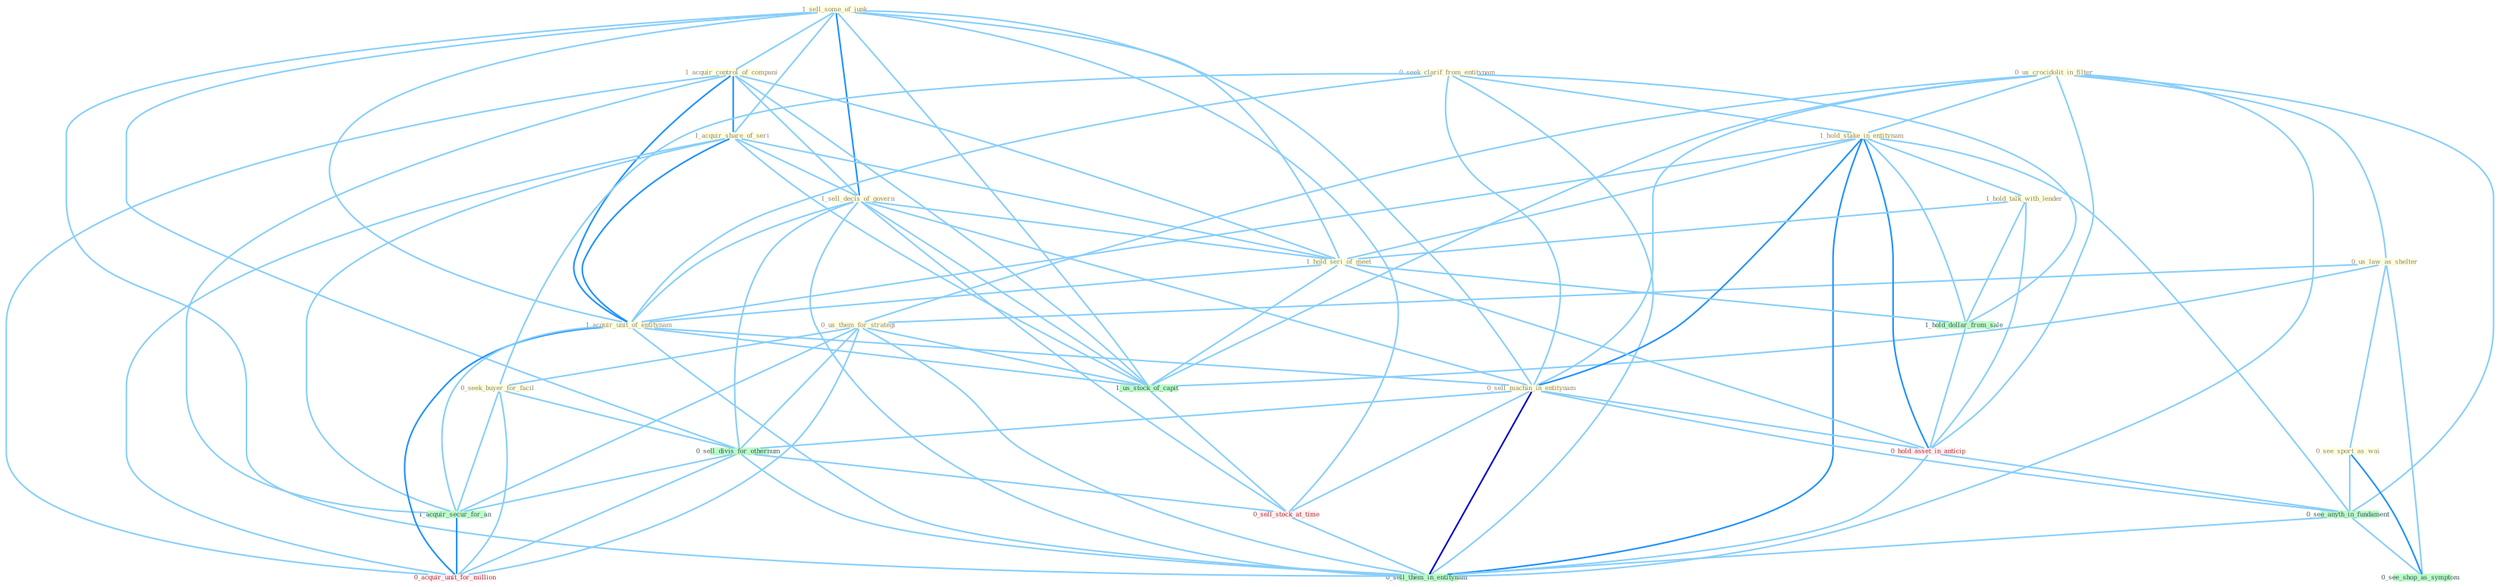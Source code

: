 Graph G{ 
    node
    [shape=polygon,style=filled,width=.5,height=.06,color="#BDFCC9",fixedsize=true,fontsize=4,
    fontcolor="#2f4f4f"];
    {node
    [color="#ffffe0", fontcolor="#8b7d6b"] "0_us_crocidolit_in_filter " "0_us_law_as_shelter " "1_sell_some_of_junk " "1_acquir_control_of_compani " "1_acquir_share_of_seri " "0_seek_clarif_from_entitynam " "1_hold_stake_in_entitynam " "0_us_them_for_strategi " "0_seek_buyer_for_facil " "0_see_sport_as_wai " "1_sell_decis_of_govern " "1_hold_talk_with_lender " "1_hold_seri_of_meet " "1_acquir_unit_of_entitynam " "0_sell_machin_in_entitynam "}
{node [color="#fff0f5", fontcolor="#b22222"] "0_hold_asset_in_anticip " "0_sell_stock_at_time " "0_acquir_unit_for_million "}
edge [color="#B0E2FF"];

	"0_us_crocidolit_in_filter " -- "0_us_law_as_shelter " [w="1", color="#87cefa" ];
	"0_us_crocidolit_in_filter " -- "1_hold_stake_in_entitynam " [w="1", color="#87cefa" ];
	"0_us_crocidolit_in_filter " -- "0_us_them_for_strategi " [w="1", color="#87cefa" ];
	"0_us_crocidolit_in_filter " -- "0_sell_machin_in_entitynam " [w="1", color="#87cefa" ];
	"0_us_crocidolit_in_filter " -- "1_us_stock_of_capit " [w="1", color="#87cefa" ];
	"0_us_crocidolit_in_filter " -- "0_hold_asset_in_anticip " [w="1", color="#87cefa" ];
	"0_us_crocidolit_in_filter " -- "0_see_anyth_in_fundament " [w="1", color="#87cefa" ];
	"0_us_crocidolit_in_filter " -- "0_sell_them_in_entitynam " [w="1", color="#87cefa" ];
	"0_us_law_as_shelter " -- "0_us_them_for_strategi " [w="1", color="#87cefa" ];
	"0_us_law_as_shelter " -- "0_see_sport_as_wai " [w="1", color="#87cefa" ];
	"0_us_law_as_shelter " -- "1_us_stock_of_capit " [w="1", color="#87cefa" ];
	"0_us_law_as_shelter " -- "0_see_shop_as_symptom " [w="1", color="#87cefa" ];
	"1_sell_some_of_junk " -- "1_acquir_control_of_compani " [w="1", color="#87cefa" ];
	"1_sell_some_of_junk " -- "1_acquir_share_of_seri " [w="1", color="#87cefa" ];
	"1_sell_some_of_junk " -- "1_sell_decis_of_govern " [w="2", color="#1e90ff" , len=0.8];
	"1_sell_some_of_junk " -- "1_hold_seri_of_meet " [w="1", color="#87cefa" ];
	"1_sell_some_of_junk " -- "1_acquir_unit_of_entitynam " [w="1", color="#87cefa" ];
	"1_sell_some_of_junk " -- "0_sell_machin_in_entitynam " [w="1", color="#87cefa" ];
	"1_sell_some_of_junk " -- "0_sell_divis_for_othernum " [w="1", color="#87cefa" ];
	"1_sell_some_of_junk " -- "1_us_stock_of_capit " [w="1", color="#87cefa" ];
	"1_sell_some_of_junk " -- "0_sell_stock_at_time " [w="1", color="#87cefa" ];
	"1_sell_some_of_junk " -- "0_sell_them_in_entitynam " [w="1", color="#87cefa" ];
	"1_acquir_control_of_compani " -- "1_acquir_share_of_seri " [w="2", color="#1e90ff" , len=0.8];
	"1_acquir_control_of_compani " -- "1_sell_decis_of_govern " [w="1", color="#87cefa" ];
	"1_acquir_control_of_compani " -- "1_hold_seri_of_meet " [w="1", color="#87cefa" ];
	"1_acquir_control_of_compani " -- "1_acquir_unit_of_entitynam " [w="2", color="#1e90ff" , len=0.8];
	"1_acquir_control_of_compani " -- "1_acquir_secur_for_an " [w="1", color="#87cefa" ];
	"1_acquir_control_of_compani " -- "1_us_stock_of_capit " [w="1", color="#87cefa" ];
	"1_acquir_control_of_compani " -- "0_acquir_unit_for_million " [w="1", color="#87cefa" ];
	"1_acquir_share_of_seri " -- "1_sell_decis_of_govern " [w="1", color="#87cefa" ];
	"1_acquir_share_of_seri " -- "1_hold_seri_of_meet " [w="1", color="#87cefa" ];
	"1_acquir_share_of_seri " -- "1_acquir_unit_of_entitynam " [w="2", color="#1e90ff" , len=0.8];
	"1_acquir_share_of_seri " -- "1_acquir_secur_for_an " [w="1", color="#87cefa" ];
	"1_acquir_share_of_seri " -- "1_us_stock_of_capit " [w="1", color="#87cefa" ];
	"1_acquir_share_of_seri " -- "0_acquir_unit_for_million " [w="1", color="#87cefa" ];
	"0_seek_clarif_from_entitynam " -- "1_hold_stake_in_entitynam " [w="1", color="#87cefa" ];
	"0_seek_clarif_from_entitynam " -- "0_seek_buyer_for_facil " [w="1", color="#87cefa" ];
	"0_seek_clarif_from_entitynam " -- "1_acquir_unit_of_entitynam " [w="1", color="#87cefa" ];
	"0_seek_clarif_from_entitynam " -- "0_sell_machin_in_entitynam " [w="1", color="#87cefa" ];
	"0_seek_clarif_from_entitynam " -- "1_hold_dollar_from_sale " [w="1", color="#87cefa" ];
	"0_seek_clarif_from_entitynam " -- "0_sell_them_in_entitynam " [w="1", color="#87cefa" ];
	"1_hold_stake_in_entitynam " -- "1_hold_talk_with_lender " [w="1", color="#87cefa" ];
	"1_hold_stake_in_entitynam " -- "1_hold_seri_of_meet " [w="1", color="#87cefa" ];
	"1_hold_stake_in_entitynam " -- "1_acquir_unit_of_entitynam " [w="1", color="#87cefa" ];
	"1_hold_stake_in_entitynam " -- "0_sell_machin_in_entitynam " [w="2", color="#1e90ff" , len=0.8];
	"1_hold_stake_in_entitynam " -- "1_hold_dollar_from_sale " [w="1", color="#87cefa" ];
	"1_hold_stake_in_entitynam " -- "0_hold_asset_in_anticip " [w="2", color="#1e90ff" , len=0.8];
	"1_hold_stake_in_entitynam " -- "0_see_anyth_in_fundament " [w="1", color="#87cefa" ];
	"1_hold_stake_in_entitynam " -- "0_sell_them_in_entitynam " [w="2", color="#1e90ff" , len=0.8];
	"0_us_them_for_strategi " -- "0_seek_buyer_for_facil " [w="1", color="#87cefa" ];
	"0_us_them_for_strategi " -- "0_sell_divis_for_othernum " [w="1", color="#87cefa" ];
	"0_us_them_for_strategi " -- "1_acquir_secur_for_an " [w="1", color="#87cefa" ];
	"0_us_them_for_strategi " -- "1_us_stock_of_capit " [w="1", color="#87cefa" ];
	"0_us_them_for_strategi " -- "0_acquir_unit_for_million " [w="1", color="#87cefa" ];
	"0_us_them_for_strategi " -- "0_sell_them_in_entitynam " [w="1", color="#87cefa" ];
	"0_seek_buyer_for_facil " -- "0_sell_divis_for_othernum " [w="1", color="#87cefa" ];
	"0_seek_buyer_for_facil " -- "1_acquir_secur_for_an " [w="1", color="#87cefa" ];
	"0_seek_buyer_for_facil " -- "0_acquir_unit_for_million " [w="1", color="#87cefa" ];
	"0_see_sport_as_wai " -- "0_see_anyth_in_fundament " [w="1", color="#87cefa" ];
	"0_see_sport_as_wai " -- "0_see_shop_as_symptom " [w="2", color="#1e90ff" , len=0.8];
	"1_sell_decis_of_govern " -- "1_hold_seri_of_meet " [w="1", color="#87cefa" ];
	"1_sell_decis_of_govern " -- "1_acquir_unit_of_entitynam " [w="1", color="#87cefa" ];
	"1_sell_decis_of_govern " -- "0_sell_machin_in_entitynam " [w="1", color="#87cefa" ];
	"1_sell_decis_of_govern " -- "0_sell_divis_for_othernum " [w="1", color="#87cefa" ];
	"1_sell_decis_of_govern " -- "1_us_stock_of_capit " [w="1", color="#87cefa" ];
	"1_sell_decis_of_govern " -- "0_sell_stock_at_time " [w="1", color="#87cefa" ];
	"1_sell_decis_of_govern " -- "0_sell_them_in_entitynam " [w="1", color="#87cefa" ];
	"1_hold_talk_with_lender " -- "1_hold_seri_of_meet " [w="1", color="#87cefa" ];
	"1_hold_talk_with_lender " -- "1_hold_dollar_from_sale " [w="1", color="#87cefa" ];
	"1_hold_talk_with_lender " -- "0_hold_asset_in_anticip " [w="1", color="#87cefa" ];
	"1_hold_seri_of_meet " -- "1_acquir_unit_of_entitynam " [w="1", color="#87cefa" ];
	"1_hold_seri_of_meet " -- "1_us_stock_of_capit " [w="1", color="#87cefa" ];
	"1_hold_seri_of_meet " -- "1_hold_dollar_from_sale " [w="1", color="#87cefa" ];
	"1_hold_seri_of_meet " -- "0_hold_asset_in_anticip " [w="1", color="#87cefa" ];
	"1_acquir_unit_of_entitynam " -- "0_sell_machin_in_entitynam " [w="1", color="#87cefa" ];
	"1_acquir_unit_of_entitynam " -- "1_acquir_secur_for_an " [w="1", color="#87cefa" ];
	"1_acquir_unit_of_entitynam " -- "1_us_stock_of_capit " [w="1", color="#87cefa" ];
	"1_acquir_unit_of_entitynam " -- "0_acquir_unit_for_million " [w="2", color="#1e90ff" , len=0.8];
	"1_acquir_unit_of_entitynam " -- "0_sell_them_in_entitynam " [w="1", color="#87cefa" ];
	"0_sell_machin_in_entitynam " -- "0_sell_divis_for_othernum " [w="1", color="#87cefa" ];
	"0_sell_machin_in_entitynam " -- "0_hold_asset_in_anticip " [w="1", color="#87cefa" ];
	"0_sell_machin_in_entitynam " -- "0_sell_stock_at_time " [w="1", color="#87cefa" ];
	"0_sell_machin_in_entitynam " -- "0_see_anyth_in_fundament " [w="1", color="#87cefa" ];
	"0_sell_machin_in_entitynam " -- "0_sell_them_in_entitynam " [w="3", color="#0000cd" , len=0.6];
	"0_sell_divis_for_othernum " -- "1_acquir_secur_for_an " [w="1", color="#87cefa" ];
	"0_sell_divis_for_othernum " -- "0_sell_stock_at_time " [w="1", color="#87cefa" ];
	"0_sell_divis_for_othernum " -- "0_acquir_unit_for_million " [w="1", color="#87cefa" ];
	"0_sell_divis_for_othernum " -- "0_sell_them_in_entitynam " [w="1", color="#87cefa" ];
	"1_acquir_secur_for_an " -- "0_acquir_unit_for_million " [w="2", color="#1e90ff" , len=0.8];
	"1_us_stock_of_capit " -- "0_sell_stock_at_time " [w="1", color="#87cefa" ];
	"1_hold_dollar_from_sale " -- "0_hold_asset_in_anticip " [w="1", color="#87cefa" ];
	"0_hold_asset_in_anticip " -- "0_see_anyth_in_fundament " [w="1", color="#87cefa" ];
	"0_hold_asset_in_anticip " -- "0_sell_them_in_entitynam " [w="1", color="#87cefa" ];
	"0_sell_stock_at_time " -- "0_sell_them_in_entitynam " [w="1", color="#87cefa" ];
	"0_see_anyth_in_fundament " -- "0_see_shop_as_symptom " [w="1", color="#87cefa" ];
	"0_see_anyth_in_fundament " -- "0_sell_them_in_entitynam " [w="1", color="#87cefa" ];
}
